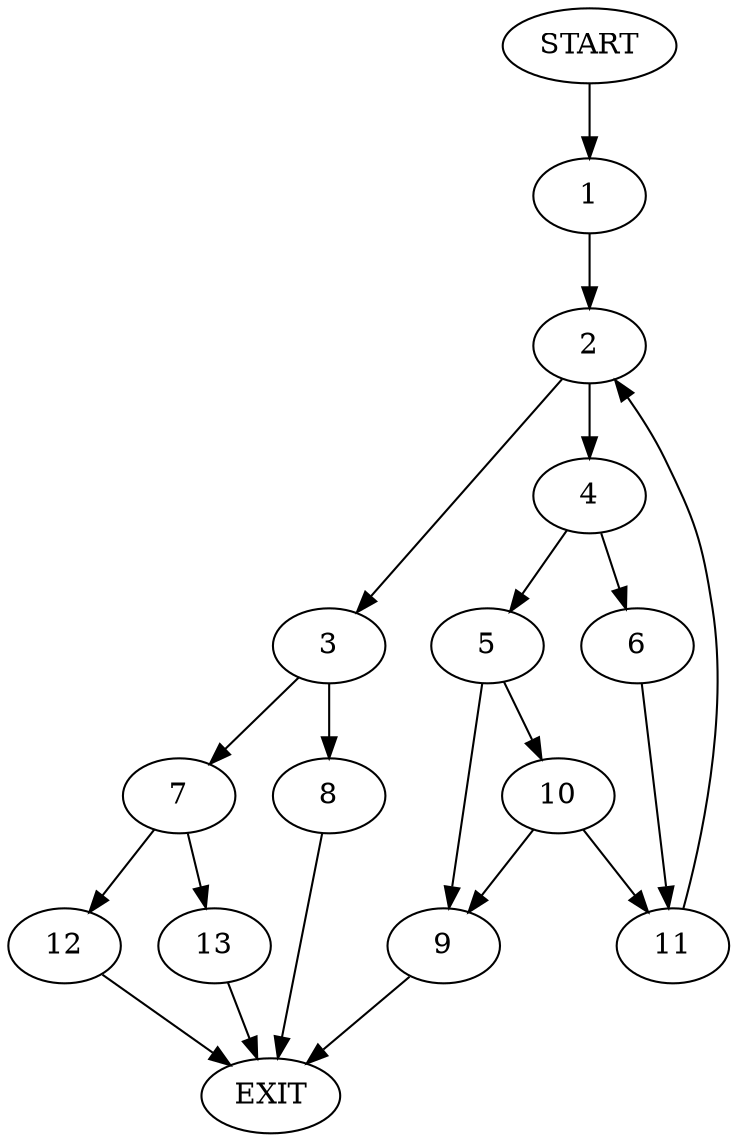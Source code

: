 digraph {
0 [label="START"]
14 [label="EXIT"]
0 -> 1
1 -> 2
2 -> 3
2 -> 4
4 -> 5
4 -> 6
3 -> 7
3 -> 8
5 -> 9
5 -> 10
6 -> 11
11 -> 2
9 -> 14
10 -> 9
10 -> 11
7 -> 12
7 -> 13
8 -> 14
13 -> 14
12 -> 14
}
